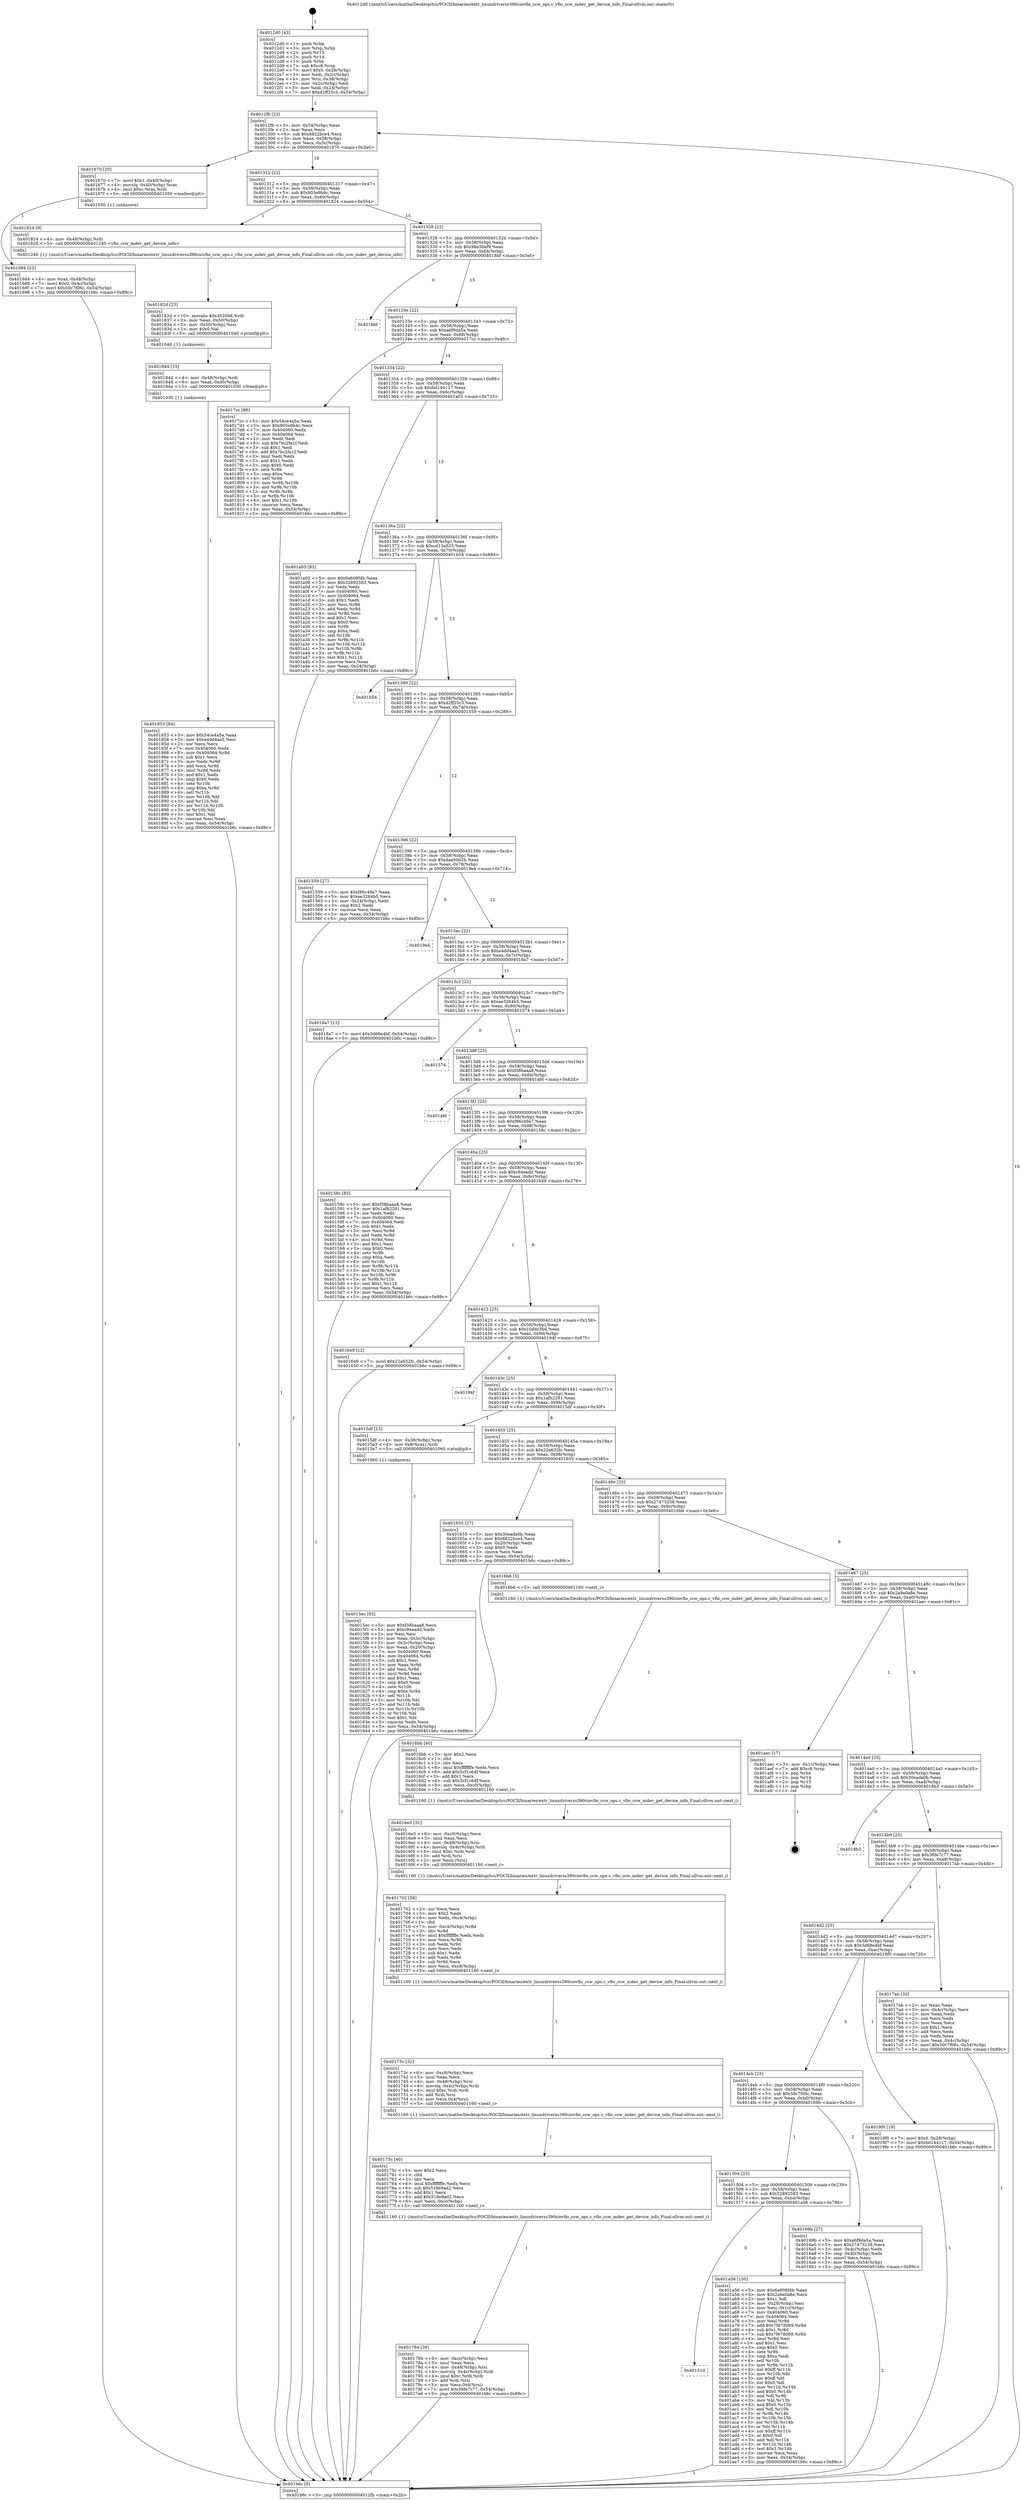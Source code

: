 digraph "0x4012d0" {
  label = "0x4012d0 (/mnt/c/Users/mathe/Desktop/tcc/POCII/binaries/extr_linuxdriverss390ciovfio_ccw_ops.c_vfio_ccw_mdev_get_device_info_Final-ollvm.out::main(0))"
  labelloc = "t"
  node[shape=record]

  Entry [label="",width=0.3,height=0.3,shape=circle,fillcolor=black,style=filled]
  "0x4012fb" [label="{
     0x4012fb [23]\l
     | [instrs]\l
     &nbsp;&nbsp;0x4012fb \<+3\>: mov -0x54(%rbp),%eax\l
     &nbsp;&nbsp;0x4012fe \<+2\>: mov %eax,%ecx\l
     &nbsp;&nbsp;0x401300 \<+6\>: sub $0x8822bce4,%ecx\l
     &nbsp;&nbsp;0x401306 \<+3\>: mov %eax,-0x58(%rbp)\l
     &nbsp;&nbsp;0x401309 \<+3\>: mov %ecx,-0x5c(%rbp)\l
     &nbsp;&nbsp;0x40130c \<+6\>: je 0000000000401670 \<main+0x3a0\>\l
  }"]
  "0x401670" [label="{
     0x401670 [20]\l
     | [instrs]\l
     &nbsp;&nbsp;0x401670 \<+7\>: movl $0x1,-0x40(%rbp)\l
     &nbsp;&nbsp;0x401677 \<+4\>: movslq -0x40(%rbp),%rax\l
     &nbsp;&nbsp;0x40167b \<+4\>: imul $0xc,%rax,%rdi\l
     &nbsp;&nbsp;0x40167f \<+5\>: call 0000000000401050 \<malloc@plt\>\l
     | [calls]\l
     &nbsp;&nbsp;0x401050 \{1\} (unknown)\l
  }"]
  "0x401312" [label="{
     0x401312 [22]\l
     | [instrs]\l
     &nbsp;&nbsp;0x401312 \<+5\>: jmp 0000000000401317 \<main+0x47\>\l
     &nbsp;&nbsp;0x401317 \<+3\>: mov -0x58(%rbp),%eax\l
     &nbsp;&nbsp;0x40131a \<+5\>: sub $0x905e9b4c,%eax\l
     &nbsp;&nbsp;0x40131f \<+3\>: mov %eax,-0x60(%rbp)\l
     &nbsp;&nbsp;0x401322 \<+6\>: je 0000000000401824 \<main+0x554\>\l
  }"]
  Exit [label="",width=0.3,height=0.3,shape=circle,fillcolor=black,style=filled,peripheries=2]
  "0x401824" [label="{
     0x401824 [9]\l
     | [instrs]\l
     &nbsp;&nbsp;0x401824 \<+4\>: mov -0x48(%rbp),%rdi\l
     &nbsp;&nbsp;0x401828 \<+5\>: call 0000000000401240 \<vfio_ccw_mdev_get_device_info\>\l
     | [calls]\l
     &nbsp;&nbsp;0x401240 \{1\} (/mnt/c/Users/mathe/Desktop/tcc/POCII/binaries/extr_linuxdriverss390ciovfio_ccw_ops.c_vfio_ccw_mdev_get_device_info_Final-ollvm.out::vfio_ccw_mdev_get_device_info)\l
  }"]
  "0x401328" [label="{
     0x401328 [22]\l
     | [instrs]\l
     &nbsp;&nbsp;0x401328 \<+5\>: jmp 000000000040132d \<main+0x5d\>\l
     &nbsp;&nbsp;0x40132d \<+3\>: mov -0x58(%rbp),%eax\l
     &nbsp;&nbsp;0x401330 \<+5\>: sub $0x98e30ef9,%eax\l
     &nbsp;&nbsp;0x401335 \<+3\>: mov %eax,-0x64(%rbp)\l
     &nbsp;&nbsp;0x401338 \<+6\>: je 00000000004018bf \<main+0x5ef\>\l
  }"]
  "0x40151d" [label="{
     0x40151d\l
  }", style=dashed]
  "0x4018bf" [label="{
     0x4018bf\l
  }", style=dashed]
  "0x40133e" [label="{
     0x40133e [22]\l
     | [instrs]\l
     &nbsp;&nbsp;0x40133e \<+5\>: jmp 0000000000401343 \<main+0x73\>\l
     &nbsp;&nbsp;0x401343 \<+3\>: mov -0x58(%rbp),%eax\l
     &nbsp;&nbsp;0x401346 \<+5\>: sub $0xa6f9da5a,%eax\l
     &nbsp;&nbsp;0x40134b \<+3\>: mov %eax,-0x68(%rbp)\l
     &nbsp;&nbsp;0x40134e \<+6\>: je 00000000004017cc \<main+0x4fc\>\l
  }"]
  "0x401a56" [label="{
     0x401a56 [150]\l
     | [instrs]\l
     &nbsp;&nbsp;0x401a56 \<+5\>: mov $0x6a608f4b,%eax\l
     &nbsp;&nbsp;0x401a5b \<+5\>: mov $0x2a9a0a8e,%ecx\l
     &nbsp;&nbsp;0x401a60 \<+2\>: mov $0x1,%dl\l
     &nbsp;&nbsp;0x401a62 \<+3\>: mov -0x28(%rbp),%esi\l
     &nbsp;&nbsp;0x401a65 \<+3\>: mov %esi,-0x1c(%rbp)\l
     &nbsp;&nbsp;0x401a68 \<+7\>: mov 0x404060,%esi\l
     &nbsp;&nbsp;0x401a6f \<+7\>: mov 0x404064,%edi\l
     &nbsp;&nbsp;0x401a76 \<+3\>: mov %esi,%r8d\l
     &nbsp;&nbsp;0x401a79 \<+7\>: add $0x7f678069,%r8d\l
     &nbsp;&nbsp;0x401a80 \<+4\>: sub $0x1,%r8d\l
     &nbsp;&nbsp;0x401a84 \<+7\>: sub $0x7f678069,%r8d\l
     &nbsp;&nbsp;0x401a8b \<+4\>: imul %r8d,%esi\l
     &nbsp;&nbsp;0x401a8f \<+3\>: and $0x1,%esi\l
     &nbsp;&nbsp;0x401a92 \<+3\>: cmp $0x0,%esi\l
     &nbsp;&nbsp;0x401a95 \<+4\>: sete %r9b\l
     &nbsp;&nbsp;0x401a99 \<+3\>: cmp $0xa,%edi\l
     &nbsp;&nbsp;0x401a9c \<+4\>: setl %r10b\l
     &nbsp;&nbsp;0x401aa0 \<+3\>: mov %r9b,%r11b\l
     &nbsp;&nbsp;0x401aa3 \<+4\>: xor $0xff,%r11b\l
     &nbsp;&nbsp;0x401aa7 \<+3\>: mov %r10b,%bl\l
     &nbsp;&nbsp;0x401aaa \<+3\>: xor $0xff,%bl\l
     &nbsp;&nbsp;0x401aad \<+3\>: xor $0x0,%dl\l
     &nbsp;&nbsp;0x401ab0 \<+3\>: mov %r11b,%r14b\l
     &nbsp;&nbsp;0x401ab3 \<+4\>: and $0x0,%r14b\l
     &nbsp;&nbsp;0x401ab7 \<+3\>: and %dl,%r9b\l
     &nbsp;&nbsp;0x401aba \<+3\>: mov %bl,%r15b\l
     &nbsp;&nbsp;0x401abd \<+4\>: and $0x0,%r15b\l
     &nbsp;&nbsp;0x401ac1 \<+3\>: and %dl,%r10b\l
     &nbsp;&nbsp;0x401ac4 \<+3\>: or %r9b,%r14b\l
     &nbsp;&nbsp;0x401ac7 \<+3\>: or %r10b,%r15b\l
     &nbsp;&nbsp;0x401aca \<+3\>: xor %r15b,%r14b\l
     &nbsp;&nbsp;0x401acd \<+3\>: or %bl,%r11b\l
     &nbsp;&nbsp;0x401ad0 \<+4\>: xor $0xff,%r11b\l
     &nbsp;&nbsp;0x401ad4 \<+3\>: or $0x0,%dl\l
     &nbsp;&nbsp;0x401ad7 \<+3\>: and %dl,%r11b\l
     &nbsp;&nbsp;0x401ada \<+3\>: or %r11b,%r14b\l
     &nbsp;&nbsp;0x401add \<+4\>: test $0x1,%r14b\l
     &nbsp;&nbsp;0x401ae1 \<+3\>: cmovne %ecx,%eax\l
     &nbsp;&nbsp;0x401ae4 \<+3\>: mov %eax,-0x54(%rbp)\l
     &nbsp;&nbsp;0x401ae7 \<+5\>: jmp 0000000000401b6c \<main+0x89c\>\l
  }"]
  "0x4017cc" [label="{
     0x4017cc [88]\l
     | [instrs]\l
     &nbsp;&nbsp;0x4017cc \<+5\>: mov $0x54ce4a5a,%eax\l
     &nbsp;&nbsp;0x4017d1 \<+5\>: mov $0x905e9b4c,%ecx\l
     &nbsp;&nbsp;0x4017d6 \<+7\>: mov 0x404060,%edx\l
     &nbsp;&nbsp;0x4017dd \<+7\>: mov 0x404064,%esi\l
     &nbsp;&nbsp;0x4017e4 \<+2\>: mov %edx,%edi\l
     &nbsp;&nbsp;0x4017e6 \<+6\>: sub $0x7bc2fa1f,%edi\l
     &nbsp;&nbsp;0x4017ec \<+3\>: sub $0x1,%edi\l
     &nbsp;&nbsp;0x4017ef \<+6\>: add $0x7bc2fa1f,%edi\l
     &nbsp;&nbsp;0x4017f5 \<+3\>: imul %edi,%edx\l
     &nbsp;&nbsp;0x4017f8 \<+3\>: and $0x1,%edx\l
     &nbsp;&nbsp;0x4017fb \<+3\>: cmp $0x0,%edx\l
     &nbsp;&nbsp;0x4017fe \<+4\>: sete %r8b\l
     &nbsp;&nbsp;0x401802 \<+3\>: cmp $0xa,%esi\l
     &nbsp;&nbsp;0x401805 \<+4\>: setl %r9b\l
     &nbsp;&nbsp;0x401809 \<+3\>: mov %r8b,%r10b\l
     &nbsp;&nbsp;0x40180c \<+3\>: and %r9b,%r10b\l
     &nbsp;&nbsp;0x40180f \<+3\>: xor %r9b,%r8b\l
     &nbsp;&nbsp;0x401812 \<+3\>: or %r8b,%r10b\l
     &nbsp;&nbsp;0x401815 \<+4\>: test $0x1,%r10b\l
     &nbsp;&nbsp;0x401819 \<+3\>: cmovne %ecx,%eax\l
     &nbsp;&nbsp;0x40181c \<+3\>: mov %eax,-0x54(%rbp)\l
     &nbsp;&nbsp;0x40181f \<+5\>: jmp 0000000000401b6c \<main+0x89c\>\l
  }"]
  "0x401354" [label="{
     0x401354 [22]\l
     | [instrs]\l
     &nbsp;&nbsp;0x401354 \<+5\>: jmp 0000000000401359 \<main+0x89\>\l
     &nbsp;&nbsp;0x401359 \<+3\>: mov -0x58(%rbp),%eax\l
     &nbsp;&nbsp;0x40135c \<+5\>: sub $0xbd144117,%eax\l
     &nbsp;&nbsp;0x401361 \<+3\>: mov %eax,-0x6c(%rbp)\l
     &nbsp;&nbsp;0x401364 \<+6\>: je 0000000000401a03 \<main+0x733\>\l
  }"]
  "0x401853" [label="{
     0x401853 [84]\l
     | [instrs]\l
     &nbsp;&nbsp;0x401853 \<+5\>: mov $0x54ce4a5a,%eax\l
     &nbsp;&nbsp;0x401858 \<+5\>: mov $0xe4dd4aa5,%esi\l
     &nbsp;&nbsp;0x40185d \<+2\>: xor %ecx,%ecx\l
     &nbsp;&nbsp;0x40185f \<+7\>: mov 0x404060,%edx\l
     &nbsp;&nbsp;0x401866 \<+8\>: mov 0x404064,%r8d\l
     &nbsp;&nbsp;0x40186e \<+3\>: sub $0x1,%ecx\l
     &nbsp;&nbsp;0x401871 \<+3\>: mov %edx,%r9d\l
     &nbsp;&nbsp;0x401874 \<+3\>: add %ecx,%r9d\l
     &nbsp;&nbsp;0x401877 \<+4\>: imul %r9d,%edx\l
     &nbsp;&nbsp;0x40187b \<+3\>: and $0x1,%edx\l
     &nbsp;&nbsp;0x40187e \<+3\>: cmp $0x0,%edx\l
     &nbsp;&nbsp;0x401881 \<+4\>: sete %r10b\l
     &nbsp;&nbsp;0x401885 \<+4\>: cmp $0xa,%r8d\l
     &nbsp;&nbsp;0x401889 \<+4\>: setl %r11b\l
     &nbsp;&nbsp;0x40188d \<+3\>: mov %r10b,%bl\l
     &nbsp;&nbsp;0x401890 \<+3\>: and %r11b,%bl\l
     &nbsp;&nbsp;0x401893 \<+3\>: xor %r11b,%r10b\l
     &nbsp;&nbsp;0x401896 \<+3\>: or %r10b,%bl\l
     &nbsp;&nbsp;0x401899 \<+3\>: test $0x1,%bl\l
     &nbsp;&nbsp;0x40189c \<+3\>: cmovne %esi,%eax\l
     &nbsp;&nbsp;0x40189f \<+3\>: mov %eax,-0x54(%rbp)\l
     &nbsp;&nbsp;0x4018a2 \<+5\>: jmp 0000000000401b6c \<main+0x89c\>\l
  }"]
  "0x401a03" [label="{
     0x401a03 [83]\l
     | [instrs]\l
     &nbsp;&nbsp;0x401a03 \<+5\>: mov $0x6a608f4b,%eax\l
     &nbsp;&nbsp;0x401a08 \<+5\>: mov $0x52892583,%ecx\l
     &nbsp;&nbsp;0x401a0d \<+2\>: xor %edx,%edx\l
     &nbsp;&nbsp;0x401a0f \<+7\>: mov 0x404060,%esi\l
     &nbsp;&nbsp;0x401a16 \<+7\>: mov 0x404064,%edi\l
     &nbsp;&nbsp;0x401a1d \<+3\>: sub $0x1,%edx\l
     &nbsp;&nbsp;0x401a20 \<+3\>: mov %esi,%r8d\l
     &nbsp;&nbsp;0x401a23 \<+3\>: add %edx,%r8d\l
     &nbsp;&nbsp;0x401a26 \<+4\>: imul %r8d,%esi\l
     &nbsp;&nbsp;0x401a2a \<+3\>: and $0x1,%esi\l
     &nbsp;&nbsp;0x401a2d \<+3\>: cmp $0x0,%esi\l
     &nbsp;&nbsp;0x401a30 \<+4\>: sete %r9b\l
     &nbsp;&nbsp;0x401a34 \<+3\>: cmp $0xa,%edi\l
     &nbsp;&nbsp;0x401a37 \<+4\>: setl %r10b\l
     &nbsp;&nbsp;0x401a3b \<+3\>: mov %r9b,%r11b\l
     &nbsp;&nbsp;0x401a3e \<+3\>: and %r10b,%r11b\l
     &nbsp;&nbsp;0x401a41 \<+3\>: xor %r10b,%r9b\l
     &nbsp;&nbsp;0x401a44 \<+3\>: or %r9b,%r11b\l
     &nbsp;&nbsp;0x401a47 \<+4\>: test $0x1,%r11b\l
     &nbsp;&nbsp;0x401a4b \<+3\>: cmovne %ecx,%eax\l
     &nbsp;&nbsp;0x401a4e \<+3\>: mov %eax,-0x54(%rbp)\l
     &nbsp;&nbsp;0x401a51 \<+5\>: jmp 0000000000401b6c \<main+0x89c\>\l
  }"]
  "0x40136a" [label="{
     0x40136a [22]\l
     | [instrs]\l
     &nbsp;&nbsp;0x40136a \<+5\>: jmp 000000000040136f \<main+0x9f\>\l
     &nbsp;&nbsp;0x40136f \<+3\>: mov -0x58(%rbp),%eax\l
     &nbsp;&nbsp;0x401372 \<+5\>: sub $0xcd13a523,%eax\l
     &nbsp;&nbsp;0x401377 \<+3\>: mov %eax,-0x70(%rbp)\l
     &nbsp;&nbsp;0x40137a \<+6\>: je 0000000000401b54 \<main+0x884\>\l
  }"]
  "0x401844" [label="{
     0x401844 [15]\l
     | [instrs]\l
     &nbsp;&nbsp;0x401844 \<+4\>: mov -0x48(%rbp),%rdi\l
     &nbsp;&nbsp;0x401848 \<+6\>: mov %eax,-0xd0(%rbp)\l
     &nbsp;&nbsp;0x40184e \<+5\>: call 0000000000401030 \<free@plt\>\l
     | [calls]\l
     &nbsp;&nbsp;0x401030 \{1\} (unknown)\l
  }"]
  "0x401b54" [label="{
     0x401b54\l
  }", style=dashed]
  "0x401380" [label="{
     0x401380 [22]\l
     | [instrs]\l
     &nbsp;&nbsp;0x401380 \<+5\>: jmp 0000000000401385 \<main+0xb5\>\l
     &nbsp;&nbsp;0x401385 \<+3\>: mov -0x58(%rbp),%eax\l
     &nbsp;&nbsp;0x401388 \<+5\>: sub $0xd2ff25c3,%eax\l
     &nbsp;&nbsp;0x40138d \<+3\>: mov %eax,-0x74(%rbp)\l
     &nbsp;&nbsp;0x401390 \<+6\>: je 0000000000401559 \<main+0x289\>\l
  }"]
  "0x40182d" [label="{
     0x40182d [23]\l
     | [instrs]\l
     &nbsp;&nbsp;0x40182d \<+10\>: movabs $0x4020b6,%rdi\l
     &nbsp;&nbsp;0x401837 \<+3\>: mov %eax,-0x50(%rbp)\l
     &nbsp;&nbsp;0x40183a \<+3\>: mov -0x50(%rbp),%esi\l
     &nbsp;&nbsp;0x40183d \<+2\>: mov $0x0,%al\l
     &nbsp;&nbsp;0x40183f \<+5\>: call 0000000000401040 \<printf@plt\>\l
     | [calls]\l
     &nbsp;&nbsp;0x401040 \{1\} (unknown)\l
  }"]
  "0x401559" [label="{
     0x401559 [27]\l
     | [instrs]\l
     &nbsp;&nbsp;0x401559 \<+5\>: mov $0xf86c49e7,%eax\l
     &nbsp;&nbsp;0x40155e \<+5\>: mov $0xee3264b5,%ecx\l
     &nbsp;&nbsp;0x401563 \<+3\>: mov -0x24(%rbp),%edx\l
     &nbsp;&nbsp;0x401566 \<+3\>: cmp $0x2,%edx\l
     &nbsp;&nbsp;0x401569 \<+3\>: cmovne %ecx,%eax\l
     &nbsp;&nbsp;0x40156c \<+3\>: mov %eax,-0x54(%rbp)\l
     &nbsp;&nbsp;0x40156f \<+5\>: jmp 0000000000401b6c \<main+0x89c\>\l
  }"]
  "0x401396" [label="{
     0x401396 [22]\l
     | [instrs]\l
     &nbsp;&nbsp;0x401396 \<+5\>: jmp 000000000040139b \<main+0xcb\>\l
     &nbsp;&nbsp;0x40139b \<+3\>: mov -0x58(%rbp),%eax\l
     &nbsp;&nbsp;0x40139e \<+5\>: sub $0xdaa50d2b,%eax\l
     &nbsp;&nbsp;0x4013a3 \<+3\>: mov %eax,-0x78(%rbp)\l
     &nbsp;&nbsp;0x4013a6 \<+6\>: je 00000000004019e4 \<main+0x714\>\l
  }"]
  "0x401b6c" [label="{
     0x401b6c [5]\l
     | [instrs]\l
     &nbsp;&nbsp;0x401b6c \<+5\>: jmp 00000000004012fb \<main+0x2b\>\l
  }"]
  "0x4012d0" [label="{
     0x4012d0 [43]\l
     | [instrs]\l
     &nbsp;&nbsp;0x4012d0 \<+1\>: push %rbp\l
     &nbsp;&nbsp;0x4012d1 \<+3\>: mov %rsp,%rbp\l
     &nbsp;&nbsp;0x4012d4 \<+2\>: push %r15\l
     &nbsp;&nbsp;0x4012d6 \<+2\>: push %r14\l
     &nbsp;&nbsp;0x4012d8 \<+1\>: push %rbx\l
     &nbsp;&nbsp;0x4012d9 \<+7\>: sub $0xc8,%rsp\l
     &nbsp;&nbsp;0x4012e0 \<+7\>: movl $0x0,-0x28(%rbp)\l
     &nbsp;&nbsp;0x4012e7 \<+3\>: mov %edi,-0x2c(%rbp)\l
     &nbsp;&nbsp;0x4012ea \<+4\>: mov %rsi,-0x38(%rbp)\l
     &nbsp;&nbsp;0x4012ee \<+3\>: mov -0x2c(%rbp),%edi\l
     &nbsp;&nbsp;0x4012f1 \<+3\>: mov %edi,-0x24(%rbp)\l
     &nbsp;&nbsp;0x4012f4 \<+7\>: movl $0xd2ff25c3,-0x54(%rbp)\l
  }"]
  "0x401784" [label="{
     0x401784 [39]\l
     | [instrs]\l
     &nbsp;&nbsp;0x401784 \<+6\>: mov -0xcc(%rbp),%ecx\l
     &nbsp;&nbsp;0x40178a \<+3\>: imul %eax,%ecx\l
     &nbsp;&nbsp;0x40178d \<+4\>: mov -0x48(%rbp),%rsi\l
     &nbsp;&nbsp;0x401791 \<+4\>: movslq -0x4c(%rbp),%rdi\l
     &nbsp;&nbsp;0x401795 \<+4\>: imul $0xc,%rdi,%rdi\l
     &nbsp;&nbsp;0x401799 \<+3\>: add %rdi,%rsi\l
     &nbsp;&nbsp;0x40179c \<+3\>: mov %ecx,0x8(%rsi)\l
     &nbsp;&nbsp;0x40179f \<+7\>: movl $0x36fe7c77,-0x54(%rbp)\l
     &nbsp;&nbsp;0x4017a6 \<+5\>: jmp 0000000000401b6c \<main+0x89c\>\l
  }"]
  "0x4019e4" [label="{
     0x4019e4\l
  }", style=dashed]
  "0x4013ac" [label="{
     0x4013ac [22]\l
     | [instrs]\l
     &nbsp;&nbsp;0x4013ac \<+5\>: jmp 00000000004013b1 \<main+0xe1\>\l
     &nbsp;&nbsp;0x4013b1 \<+3\>: mov -0x58(%rbp),%eax\l
     &nbsp;&nbsp;0x4013b4 \<+5\>: sub $0xe4dd4aa5,%eax\l
     &nbsp;&nbsp;0x4013b9 \<+3\>: mov %eax,-0x7c(%rbp)\l
     &nbsp;&nbsp;0x4013bc \<+6\>: je 00000000004018a7 \<main+0x5d7\>\l
  }"]
  "0x40175c" [label="{
     0x40175c [40]\l
     | [instrs]\l
     &nbsp;&nbsp;0x40175c \<+5\>: mov $0x2,%ecx\l
     &nbsp;&nbsp;0x401761 \<+1\>: cltd\l
     &nbsp;&nbsp;0x401762 \<+2\>: idiv %ecx\l
     &nbsp;&nbsp;0x401764 \<+6\>: imul $0xfffffffe,%edx,%ecx\l
     &nbsp;&nbsp;0x40176a \<+6\>: sub $0x519e9ad2,%ecx\l
     &nbsp;&nbsp;0x401770 \<+3\>: add $0x1,%ecx\l
     &nbsp;&nbsp;0x401773 \<+6\>: add $0x519e9ad2,%ecx\l
     &nbsp;&nbsp;0x401779 \<+6\>: mov %ecx,-0xcc(%rbp)\l
     &nbsp;&nbsp;0x40177f \<+5\>: call 0000000000401160 \<next_i\>\l
     | [calls]\l
     &nbsp;&nbsp;0x401160 \{1\} (/mnt/c/Users/mathe/Desktop/tcc/POCII/binaries/extr_linuxdriverss390ciovfio_ccw_ops.c_vfio_ccw_mdev_get_device_info_Final-ollvm.out::next_i)\l
  }"]
  "0x4018a7" [label="{
     0x4018a7 [12]\l
     | [instrs]\l
     &nbsp;&nbsp;0x4018a7 \<+7\>: movl $0x3d68e4bf,-0x54(%rbp)\l
     &nbsp;&nbsp;0x4018ae \<+5\>: jmp 0000000000401b6c \<main+0x89c\>\l
  }"]
  "0x4013c2" [label="{
     0x4013c2 [22]\l
     | [instrs]\l
     &nbsp;&nbsp;0x4013c2 \<+5\>: jmp 00000000004013c7 \<main+0xf7\>\l
     &nbsp;&nbsp;0x4013c7 \<+3\>: mov -0x58(%rbp),%eax\l
     &nbsp;&nbsp;0x4013ca \<+5\>: sub $0xee3264b5,%eax\l
     &nbsp;&nbsp;0x4013cf \<+3\>: mov %eax,-0x80(%rbp)\l
     &nbsp;&nbsp;0x4013d2 \<+6\>: je 0000000000401574 \<main+0x2a4\>\l
  }"]
  "0x40173c" [label="{
     0x40173c [32]\l
     | [instrs]\l
     &nbsp;&nbsp;0x40173c \<+6\>: mov -0xc8(%rbp),%ecx\l
     &nbsp;&nbsp;0x401742 \<+3\>: imul %eax,%ecx\l
     &nbsp;&nbsp;0x401745 \<+4\>: mov -0x48(%rbp),%rsi\l
     &nbsp;&nbsp;0x401749 \<+4\>: movslq -0x4c(%rbp),%rdi\l
     &nbsp;&nbsp;0x40174d \<+4\>: imul $0xc,%rdi,%rdi\l
     &nbsp;&nbsp;0x401751 \<+3\>: add %rdi,%rsi\l
     &nbsp;&nbsp;0x401754 \<+3\>: mov %ecx,0x4(%rsi)\l
     &nbsp;&nbsp;0x401757 \<+5\>: call 0000000000401160 \<next_i\>\l
     | [calls]\l
     &nbsp;&nbsp;0x401160 \{1\} (/mnt/c/Users/mathe/Desktop/tcc/POCII/binaries/extr_linuxdriverss390ciovfio_ccw_ops.c_vfio_ccw_mdev_get_device_info_Final-ollvm.out::next_i)\l
  }"]
  "0x401574" [label="{
     0x401574\l
  }", style=dashed]
  "0x4013d8" [label="{
     0x4013d8 [25]\l
     | [instrs]\l
     &nbsp;&nbsp;0x4013d8 \<+5\>: jmp 00000000004013dd \<main+0x10d\>\l
     &nbsp;&nbsp;0x4013dd \<+3\>: mov -0x58(%rbp),%eax\l
     &nbsp;&nbsp;0x4013e0 \<+5\>: sub $0xf38baaa8,%eax\l
     &nbsp;&nbsp;0x4013e5 \<+6\>: mov %eax,-0x84(%rbp)\l
     &nbsp;&nbsp;0x4013eb \<+6\>: je 0000000000401afd \<main+0x82d\>\l
  }"]
  "0x401702" [label="{
     0x401702 [58]\l
     | [instrs]\l
     &nbsp;&nbsp;0x401702 \<+2\>: xor %ecx,%ecx\l
     &nbsp;&nbsp;0x401704 \<+5\>: mov $0x2,%edx\l
     &nbsp;&nbsp;0x401709 \<+6\>: mov %edx,-0xc4(%rbp)\l
     &nbsp;&nbsp;0x40170f \<+1\>: cltd\l
     &nbsp;&nbsp;0x401710 \<+7\>: mov -0xc4(%rbp),%r8d\l
     &nbsp;&nbsp;0x401717 \<+3\>: idiv %r8d\l
     &nbsp;&nbsp;0x40171a \<+6\>: imul $0xfffffffe,%edx,%edx\l
     &nbsp;&nbsp;0x401720 \<+3\>: mov %ecx,%r9d\l
     &nbsp;&nbsp;0x401723 \<+3\>: sub %edx,%r9d\l
     &nbsp;&nbsp;0x401726 \<+2\>: mov %ecx,%edx\l
     &nbsp;&nbsp;0x401728 \<+3\>: sub $0x1,%edx\l
     &nbsp;&nbsp;0x40172b \<+3\>: add %edx,%r9d\l
     &nbsp;&nbsp;0x40172e \<+3\>: sub %r9d,%ecx\l
     &nbsp;&nbsp;0x401731 \<+6\>: mov %ecx,-0xc8(%rbp)\l
     &nbsp;&nbsp;0x401737 \<+5\>: call 0000000000401160 \<next_i\>\l
     | [calls]\l
     &nbsp;&nbsp;0x401160 \{1\} (/mnt/c/Users/mathe/Desktop/tcc/POCII/binaries/extr_linuxdriverss390ciovfio_ccw_ops.c_vfio_ccw_mdev_get_device_info_Final-ollvm.out::next_i)\l
  }"]
  "0x401afd" [label="{
     0x401afd\l
  }", style=dashed]
  "0x4013f1" [label="{
     0x4013f1 [25]\l
     | [instrs]\l
     &nbsp;&nbsp;0x4013f1 \<+5\>: jmp 00000000004013f6 \<main+0x126\>\l
     &nbsp;&nbsp;0x4013f6 \<+3\>: mov -0x58(%rbp),%eax\l
     &nbsp;&nbsp;0x4013f9 \<+5\>: sub $0xf86c49e7,%eax\l
     &nbsp;&nbsp;0x4013fe \<+6\>: mov %eax,-0x88(%rbp)\l
     &nbsp;&nbsp;0x401404 \<+6\>: je 000000000040158c \<main+0x2bc\>\l
  }"]
  "0x4016e3" [label="{
     0x4016e3 [31]\l
     | [instrs]\l
     &nbsp;&nbsp;0x4016e3 \<+6\>: mov -0xc0(%rbp),%ecx\l
     &nbsp;&nbsp;0x4016e9 \<+3\>: imul %eax,%ecx\l
     &nbsp;&nbsp;0x4016ec \<+4\>: mov -0x48(%rbp),%rsi\l
     &nbsp;&nbsp;0x4016f0 \<+4\>: movslq -0x4c(%rbp),%rdi\l
     &nbsp;&nbsp;0x4016f4 \<+4\>: imul $0xc,%rdi,%rdi\l
     &nbsp;&nbsp;0x4016f8 \<+3\>: add %rdi,%rsi\l
     &nbsp;&nbsp;0x4016fb \<+2\>: mov %ecx,(%rsi)\l
     &nbsp;&nbsp;0x4016fd \<+5\>: call 0000000000401160 \<next_i\>\l
     | [calls]\l
     &nbsp;&nbsp;0x401160 \{1\} (/mnt/c/Users/mathe/Desktop/tcc/POCII/binaries/extr_linuxdriverss390ciovfio_ccw_ops.c_vfio_ccw_mdev_get_device_info_Final-ollvm.out::next_i)\l
  }"]
  "0x40158c" [label="{
     0x40158c [83]\l
     | [instrs]\l
     &nbsp;&nbsp;0x40158c \<+5\>: mov $0xf38baaa8,%eax\l
     &nbsp;&nbsp;0x401591 \<+5\>: mov $0x1afb2291,%ecx\l
     &nbsp;&nbsp;0x401596 \<+2\>: xor %edx,%edx\l
     &nbsp;&nbsp;0x401598 \<+7\>: mov 0x404060,%esi\l
     &nbsp;&nbsp;0x40159f \<+7\>: mov 0x404064,%edi\l
     &nbsp;&nbsp;0x4015a6 \<+3\>: sub $0x1,%edx\l
     &nbsp;&nbsp;0x4015a9 \<+3\>: mov %esi,%r8d\l
     &nbsp;&nbsp;0x4015ac \<+3\>: add %edx,%r8d\l
     &nbsp;&nbsp;0x4015af \<+4\>: imul %r8d,%esi\l
     &nbsp;&nbsp;0x4015b3 \<+3\>: and $0x1,%esi\l
     &nbsp;&nbsp;0x4015b6 \<+3\>: cmp $0x0,%esi\l
     &nbsp;&nbsp;0x4015b9 \<+4\>: sete %r9b\l
     &nbsp;&nbsp;0x4015bd \<+3\>: cmp $0xa,%edi\l
     &nbsp;&nbsp;0x4015c0 \<+4\>: setl %r10b\l
     &nbsp;&nbsp;0x4015c4 \<+3\>: mov %r9b,%r11b\l
     &nbsp;&nbsp;0x4015c7 \<+3\>: and %r10b,%r11b\l
     &nbsp;&nbsp;0x4015ca \<+3\>: xor %r10b,%r9b\l
     &nbsp;&nbsp;0x4015cd \<+3\>: or %r9b,%r11b\l
     &nbsp;&nbsp;0x4015d0 \<+4\>: test $0x1,%r11b\l
     &nbsp;&nbsp;0x4015d4 \<+3\>: cmovne %ecx,%eax\l
     &nbsp;&nbsp;0x4015d7 \<+3\>: mov %eax,-0x54(%rbp)\l
     &nbsp;&nbsp;0x4015da \<+5\>: jmp 0000000000401b6c \<main+0x89c\>\l
  }"]
  "0x40140a" [label="{
     0x40140a [25]\l
     | [instrs]\l
     &nbsp;&nbsp;0x40140a \<+5\>: jmp 000000000040140f \<main+0x13f\>\l
     &nbsp;&nbsp;0x40140f \<+3\>: mov -0x58(%rbp),%eax\l
     &nbsp;&nbsp;0x401412 \<+5\>: sub $0xc94eadd,%eax\l
     &nbsp;&nbsp;0x401417 \<+6\>: mov %eax,-0x8c(%rbp)\l
     &nbsp;&nbsp;0x40141d \<+6\>: je 0000000000401649 \<main+0x379\>\l
  }"]
  "0x4016bb" [label="{
     0x4016bb [40]\l
     | [instrs]\l
     &nbsp;&nbsp;0x4016bb \<+5\>: mov $0x2,%ecx\l
     &nbsp;&nbsp;0x4016c0 \<+1\>: cltd\l
     &nbsp;&nbsp;0x4016c1 \<+2\>: idiv %ecx\l
     &nbsp;&nbsp;0x4016c3 \<+6\>: imul $0xfffffffe,%edx,%ecx\l
     &nbsp;&nbsp;0x4016c9 \<+6\>: add $0x5cf1c64f,%ecx\l
     &nbsp;&nbsp;0x4016cf \<+3\>: add $0x1,%ecx\l
     &nbsp;&nbsp;0x4016d2 \<+6\>: sub $0x5cf1c64f,%ecx\l
     &nbsp;&nbsp;0x4016d8 \<+6\>: mov %ecx,-0xc0(%rbp)\l
     &nbsp;&nbsp;0x4016de \<+5\>: call 0000000000401160 \<next_i\>\l
     | [calls]\l
     &nbsp;&nbsp;0x401160 \{1\} (/mnt/c/Users/mathe/Desktop/tcc/POCII/binaries/extr_linuxdriverss390ciovfio_ccw_ops.c_vfio_ccw_mdev_get_device_info_Final-ollvm.out::next_i)\l
  }"]
  "0x401649" [label="{
     0x401649 [12]\l
     | [instrs]\l
     &nbsp;&nbsp;0x401649 \<+7\>: movl $0x22a632fc,-0x54(%rbp)\l
     &nbsp;&nbsp;0x401650 \<+5\>: jmp 0000000000401b6c \<main+0x89c\>\l
  }"]
  "0x401423" [label="{
     0x401423 [25]\l
     | [instrs]\l
     &nbsp;&nbsp;0x401423 \<+5\>: jmp 0000000000401428 \<main+0x158\>\l
     &nbsp;&nbsp;0x401428 \<+3\>: mov -0x58(%rbp),%eax\l
     &nbsp;&nbsp;0x40142b \<+5\>: sub $0x10ddc3bd,%eax\l
     &nbsp;&nbsp;0x401430 \<+6\>: mov %eax,-0x90(%rbp)\l
     &nbsp;&nbsp;0x401436 \<+6\>: je 000000000040194f \<main+0x67f\>\l
  }"]
  "0x401504" [label="{
     0x401504 [25]\l
     | [instrs]\l
     &nbsp;&nbsp;0x401504 \<+5\>: jmp 0000000000401509 \<main+0x239\>\l
     &nbsp;&nbsp;0x401509 \<+3\>: mov -0x58(%rbp),%eax\l
     &nbsp;&nbsp;0x40150c \<+5\>: sub $0x52892583,%eax\l
     &nbsp;&nbsp;0x401511 \<+6\>: mov %eax,-0xb4(%rbp)\l
     &nbsp;&nbsp;0x401517 \<+6\>: je 0000000000401a56 \<main+0x786\>\l
  }"]
  "0x40194f" [label="{
     0x40194f\l
  }", style=dashed]
  "0x40143c" [label="{
     0x40143c [25]\l
     | [instrs]\l
     &nbsp;&nbsp;0x40143c \<+5\>: jmp 0000000000401441 \<main+0x171\>\l
     &nbsp;&nbsp;0x401441 \<+3\>: mov -0x58(%rbp),%eax\l
     &nbsp;&nbsp;0x401444 \<+5\>: sub $0x1afb2291,%eax\l
     &nbsp;&nbsp;0x401449 \<+6\>: mov %eax,-0x94(%rbp)\l
     &nbsp;&nbsp;0x40144f \<+6\>: je 00000000004015df \<main+0x30f\>\l
  }"]
  "0x40169b" [label="{
     0x40169b [27]\l
     | [instrs]\l
     &nbsp;&nbsp;0x40169b \<+5\>: mov $0xa6f9da5a,%eax\l
     &nbsp;&nbsp;0x4016a0 \<+5\>: mov $0x27473238,%ecx\l
     &nbsp;&nbsp;0x4016a5 \<+3\>: mov -0x4c(%rbp),%edx\l
     &nbsp;&nbsp;0x4016a8 \<+3\>: cmp -0x40(%rbp),%edx\l
     &nbsp;&nbsp;0x4016ab \<+3\>: cmovl %ecx,%eax\l
     &nbsp;&nbsp;0x4016ae \<+3\>: mov %eax,-0x54(%rbp)\l
     &nbsp;&nbsp;0x4016b1 \<+5\>: jmp 0000000000401b6c \<main+0x89c\>\l
  }"]
  "0x4015df" [label="{
     0x4015df [13]\l
     | [instrs]\l
     &nbsp;&nbsp;0x4015df \<+4\>: mov -0x38(%rbp),%rax\l
     &nbsp;&nbsp;0x4015e3 \<+4\>: mov 0x8(%rax),%rdi\l
     &nbsp;&nbsp;0x4015e7 \<+5\>: call 0000000000401060 \<atoi@plt\>\l
     | [calls]\l
     &nbsp;&nbsp;0x401060 \{1\} (unknown)\l
  }"]
  "0x401455" [label="{
     0x401455 [25]\l
     | [instrs]\l
     &nbsp;&nbsp;0x401455 \<+5\>: jmp 000000000040145a \<main+0x18a\>\l
     &nbsp;&nbsp;0x40145a \<+3\>: mov -0x58(%rbp),%eax\l
     &nbsp;&nbsp;0x40145d \<+5\>: sub $0x22a632fc,%eax\l
     &nbsp;&nbsp;0x401462 \<+6\>: mov %eax,-0x98(%rbp)\l
     &nbsp;&nbsp;0x401468 \<+6\>: je 0000000000401655 \<main+0x385\>\l
  }"]
  "0x4015ec" [label="{
     0x4015ec [93]\l
     | [instrs]\l
     &nbsp;&nbsp;0x4015ec \<+5\>: mov $0xf38baaa8,%ecx\l
     &nbsp;&nbsp;0x4015f1 \<+5\>: mov $0xc94eadd,%edx\l
     &nbsp;&nbsp;0x4015f6 \<+2\>: xor %esi,%esi\l
     &nbsp;&nbsp;0x4015f8 \<+3\>: mov %eax,-0x3c(%rbp)\l
     &nbsp;&nbsp;0x4015fb \<+3\>: mov -0x3c(%rbp),%eax\l
     &nbsp;&nbsp;0x4015fe \<+3\>: mov %eax,-0x20(%rbp)\l
     &nbsp;&nbsp;0x401601 \<+7\>: mov 0x404060,%eax\l
     &nbsp;&nbsp;0x401608 \<+8\>: mov 0x404064,%r8d\l
     &nbsp;&nbsp;0x401610 \<+3\>: sub $0x1,%esi\l
     &nbsp;&nbsp;0x401613 \<+3\>: mov %eax,%r9d\l
     &nbsp;&nbsp;0x401616 \<+3\>: add %esi,%r9d\l
     &nbsp;&nbsp;0x401619 \<+4\>: imul %r9d,%eax\l
     &nbsp;&nbsp;0x40161d \<+3\>: and $0x1,%eax\l
     &nbsp;&nbsp;0x401620 \<+3\>: cmp $0x0,%eax\l
     &nbsp;&nbsp;0x401623 \<+4\>: sete %r10b\l
     &nbsp;&nbsp;0x401627 \<+4\>: cmp $0xa,%r8d\l
     &nbsp;&nbsp;0x40162b \<+4\>: setl %r11b\l
     &nbsp;&nbsp;0x40162f \<+3\>: mov %r10b,%bl\l
     &nbsp;&nbsp;0x401632 \<+3\>: and %r11b,%bl\l
     &nbsp;&nbsp;0x401635 \<+3\>: xor %r11b,%r10b\l
     &nbsp;&nbsp;0x401638 \<+3\>: or %r10b,%bl\l
     &nbsp;&nbsp;0x40163b \<+3\>: test $0x1,%bl\l
     &nbsp;&nbsp;0x40163e \<+3\>: cmovne %edx,%ecx\l
     &nbsp;&nbsp;0x401641 \<+3\>: mov %ecx,-0x54(%rbp)\l
     &nbsp;&nbsp;0x401644 \<+5\>: jmp 0000000000401b6c \<main+0x89c\>\l
  }"]
  "0x4014eb" [label="{
     0x4014eb [25]\l
     | [instrs]\l
     &nbsp;&nbsp;0x4014eb \<+5\>: jmp 00000000004014f0 \<main+0x220\>\l
     &nbsp;&nbsp;0x4014f0 \<+3\>: mov -0x58(%rbp),%eax\l
     &nbsp;&nbsp;0x4014f3 \<+5\>: sub $0x50c7f06c,%eax\l
     &nbsp;&nbsp;0x4014f8 \<+6\>: mov %eax,-0xb0(%rbp)\l
     &nbsp;&nbsp;0x4014fe \<+6\>: je 000000000040169b \<main+0x3cb\>\l
  }"]
  "0x401655" [label="{
     0x401655 [27]\l
     | [instrs]\l
     &nbsp;&nbsp;0x401655 \<+5\>: mov $0x30eade0b,%eax\l
     &nbsp;&nbsp;0x40165a \<+5\>: mov $0x8822bce4,%ecx\l
     &nbsp;&nbsp;0x40165f \<+3\>: mov -0x20(%rbp),%edx\l
     &nbsp;&nbsp;0x401662 \<+3\>: cmp $0x0,%edx\l
     &nbsp;&nbsp;0x401665 \<+3\>: cmove %ecx,%eax\l
     &nbsp;&nbsp;0x401668 \<+3\>: mov %eax,-0x54(%rbp)\l
     &nbsp;&nbsp;0x40166b \<+5\>: jmp 0000000000401b6c \<main+0x89c\>\l
  }"]
  "0x40146e" [label="{
     0x40146e [25]\l
     | [instrs]\l
     &nbsp;&nbsp;0x40146e \<+5\>: jmp 0000000000401473 \<main+0x1a3\>\l
     &nbsp;&nbsp;0x401473 \<+3\>: mov -0x58(%rbp),%eax\l
     &nbsp;&nbsp;0x401476 \<+5\>: sub $0x27473238,%eax\l
     &nbsp;&nbsp;0x40147b \<+6\>: mov %eax,-0x9c(%rbp)\l
     &nbsp;&nbsp;0x401481 \<+6\>: je 00000000004016b6 \<main+0x3e6\>\l
  }"]
  "0x401684" [label="{
     0x401684 [23]\l
     | [instrs]\l
     &nbsp;&nbsp;0x401684 \<+4\>: mov %rax,-0x48(%rbp)\l
     &nbsp;&nbsp;0x401688 \<+7\>: movl $0x0,-0x4c(%rbp)\l
     &nbsp;&nbsp;0x40168f \<+7\>: movl $0x50c7f06c,-0x54(%rbp)\l
     &nbsp;&nbsp;0x401696 \<+5\>: jmp 0000000000401b6c \<main+0x89c\>\l
  }"]
  "0x4019f0" [label="{
     0x4019f0 [19]\l
     | [instrs]\l
     &nbsp;&nbsp;0x4019f0 \<+7\>: movl $0x0,-0x28(%rbp)\l
     &nbsp;&nbsp;0x4019f7 \<+7\>: movl $0xbd144117,-0x54(%rbp)\l
     &nbsp;&nbsp;0x4019fe \<+5\>: jmp 0000000000401b6c \<main+0x89c\>\l
  }"]
  "0x4016b6" [label="{
     0x4016b6 [5]\l
     | [instrs]\l
     &nbsp;&nbsp;0x4016b6 \<+5\>: call 0000000000401160 \<next_i\>\l
     | [calls]\l
     &nbsp;&nbsp;0x401160 \{1\} (/mnt/c/Users/mathe/Desktop/tcc/POCII/binaries/extr_linuxdriverss390ciovfio_ccw_ops.c_vfio_ccw_mdev_get_device_info_Final-ollvm.out::next_i)\l
  }"]
  "0x401487" [label="{
     0x401487 [25]\l
     | [instrs]\l
     &nbsp;&nbsp;0x401487 \<+5\>: jmp 000000000040148c \<main+0x1bc\>\l
     &nbsp;&nbsp;0x40148c \<+3\>: mov -0x58(%rbp),%eax\l
     &nbsp;&nbsp;0x40148f \<+5\>: sub $0x2a9a0a8e,%eax\l
     &nbsp;&nbsp;0x401494 \<+6\>: mov %eax,-0xa0(%rbp)\l
     &nbsp;&nbsp;0x40149a \<+6\>: je 0000000000401aec \<main+0x81c\>\l
  }"]
  "0x4014d2" [label="{
     0x4014d2 [25]\l
     | [instrs]\l
     &nbsp;&nbsp;0x4014d2 \<+5\>: jmp 00000000004014d7 \<main+0x207\>\l
     &nbsp;&nbsp;0x4014d7 \<+3\>: mov -0x58(%rbp),%eax\l
     &nbsp;&nbsp;0x4014da \<+5\>: sub $0x3d68e4bf,%eax\l
     &nbsp;&nbsp;0x4014df \<+6\>: mov %eax,-0xac(%rbp)\l
     &nbsp;&nbsp;0x4014e5 \<+6\>: je 00000000004019f0 \<main+0x720\>\l
  }"]
  "0x401aec" [label="{
     0x401aec [17]\l
     | [instrs]\l
     &nbsp;&nbsp;0x401aec \<+3\>: mov -0x1c(%rbp),%eax\l
     &nbsp;&nbsp;0x401aef \<+7\>: add $0xc8,%rsp\l
     &nbsp;&nbsp;0x401af6 \<+1\>: pop %rbx\l
     &nbsp;&nbsp;0x401af7 \<+2\>: pop %r14\l
     &nbsp;&nbsp;0x401af9 \<+2\>: pop %r15\l
     &nbsp;&nbsp;0x401afb \<+1\>: pop %rbp\l
     &nbsp;&nbsp;0x401afc \<+1\>: ret\l
  }"]
  "0x4014a0" [label="{
     0x4014a0 [25]\l
     | [instrs]\l
     &nbsp;&nbsp;0x4014a0 \<+5\>: jmp 00000000004014a5 \<main+0x1d5\>\l
     &nbsp;&nbsp;0x4014a5 \<+3\>: mov -0x58(%rbp),%eax\l
     &nbsp;&nbsp;0x4014a8 \<+5\>: sub $0x30eade0b,%eax\l
     &nbsp;&nbsp;0x4014ad \<+6\>: mov %eax,-0xa4(%rbp)\l
     &nbsp;&nbsp;0x4014b3 \<+6\>: je 00000000004018b3 \<main+0x5e3\>\l
  }"]
  "0x4017ab" [label="{
     0x4017ab [33]\l
     | [instrs]\l
     &nbsp;&nbsp;0x4017ab \<+2\>: xor %eax,%eax\l
     &nbsp;&nbsp;0x4017ad \<+3\>: mov -0x4c(%rbp),%ecx\l
     &nbsp;&nbsp;0x4017b0 \<+2\>: mov %eax,%edx\l
     &nbsp;&nbsp;0x4017b2 \<+2\>: sub %ecx,%edx\l
     &nbsp;&nbsp;0x4017b4 \<+2\>: mov %eax,%ecx\l
     &nbsp;&nbsp;0x4017b6 \<+3\>: sub $0x1,%ecx\l
     &nbsp;&nbsp;0x4017b9 \<+2\>: add %ecx,%edx\l
     &nbsp;&nbsp;0x4017bb \<+2\>: sub %edx,%eax\l
     &nbsp;&nbsp;0x4017bd \<+3\>: mov %eax,-0x4c(%rbp)\l
     &nbsp;&nbsp;0x4017c0 \<+7\>: movl $0x50c7f06c,-0x54(%rbp)\l
     &nbsp;&nbsp;0x4017c7 \<+5\>: jmp 0000000000401b6c \<main+0x89c\>\l
  }"]
  "0x4018b3" [label="{
     0x4018b3\l
  }", style=dashed]
  "0x4014b9" [label="{
     0x4014b9 [25]\l
     | [instrs]\l
     &nbsp;&nbsp;0x4014b9 \<+5\>: jmp 00000000004014be \<main+0x1ee\>\l
     &nbsp;&nbsp;0x4014be \<+3\>: mov -0x58(%rbp),%eax\l
     &nbsp;&nbsp;0x4014c1 \<+5\>: sub $0x36fe7c77,%eax\l
     &nbsp;&nbsp;0x4014c6 \<+6\>: mov %eax,-0xa8(%rbp)\l
     &nbsp;&nbsp;0x4014cc \<+6\>: je 00000000004017ab \<main+0x4db\>\l
  }"]
  Entry -> "0x4012d0" [label=" 1"]
  "0x4012fb" -> "0x401670" [label=" 1"]
  "0x4012fb" -> "0x401312" [label=" 16"]
  "0x401aec" -> Exit [label=" 1"]
  "0x401312" -> "0x401824" [label=" 1"]
  "0x401312" -> "0x401328" [label=" 15"]
  "0x401a56" -> "0x401b6c" [label=" 1"]
  "0x401328" -> "0x4018bf" [label=" 0"]
  "0x401328" -> "0x40133e" [label=" 15"]
  "0x401504" -> "0x40151d" [label=" 0"]
  "0x40133e" -> "0x4017cc" [label=" 1"]
  "0x40133e" -> "0x401354" [label=" 14"]
  "0x401504" -> "0x401a56" [label=" 1"]
  "0x401354" -> "0x401a03" [label=" 1"]
  "0x401354" -> "0x40136a" [label=" 13"]
  "0x401a03" -> "0x401b6c" [label=" 1"]
  "0x40136a" -> "0x401b54" [label=" 0"]
  "0x40136a" -> "0x401380" [label=" 13"]
  "0x4019f0" -> "0x401b6c" [label=" 1"]
  "0x401380" -> "0x401559" [label=" 1"]
  "0x401380" -> "0x401396" [label=" 12"]
  "0x401559" -> "0x401b6c" [label=" 1"]
  "0x4012d0" -> "0x4012fb" [label=" 1"]
  "0x401b6c" -> "0x4012fb" [label=" 16"]
  "0x4018a7" -> "0x401b6c" [label=" 1"]
  "0x401396" -> "0x4019e4" [label=" 0"]
  "0x401396" -> "0x4013ac" [label=" 12"]
  "0x401853" -> "0x401b6c" [label=" 1"]
  "0x4013ac" -> "0x4018a7" [label=" 1"]
  "0x4013ac" -> "0x4013c2" [label=" 11"]
  "0x401844" -> "0x401853" [label=" 1"]
  "0x4013c2" -> "0x401574" [label=" 0"]
  "0x4013c2" -> "0x4013d8" [label=" 11"]
  "0x40182d" -> "0x401844" [label=" 1"]
  "0x4013d8" -> "0x401afd" [label=" 0"]
  "0x4013d8" -> "0x4013f1" [label=" 11"]
  "0x401824" -> "0x40182d" [label=" 1"]
  "0x4013f1" -> "0x40158c" [label=" 1"]
  "0x4013f1" -> "0x40140a" [label=" 10"]
  "0x40158c" -> "0x401b6c" [label=" 1"]
  "0x4017cc" -> "0x401b6c" [label=" 1"]
  "0x40140a" -> "0x401649" [label=" 1"]
  "0x40140a" -> "0x401423" [label=" 9"]
  "0x4017ab" -> "0x401b6c" [label=" 1"]
  "0x401423" -> "0x40194f" [label=" 0"]
  "0x401423" -> "0x40143c" [label=" 9"]
  "0x401784" -> "0x401b6c" [label=" 1"]
  "0x40143c" -> "0x4015df" [label=" 1"]
  "0x40143c" -> "0x401455" [label=" 8"]
  "0x4015df" -> "0x4015ec" [label=" 1"]
  "0x4015ec" -> "0x401b6c" [label=" 1"]
  "0x401649" -> "0x401b6c" [label=" 1"]
  "0x40175c" -> "0x401784" [label=" 1"]
  "0x401455" -> "0x401655" [label=" 1"]
  "0x401455" -> "0x40146e" [label=" 7"]
  "0x401655" -> "0x401b6c" [label=" 1"]
  "0x401670" -> "0x401684" [label=" 1"]
  "0x401684" -> "0x401b6c" [label=" 1"]
  "0x401702" -> "0x40173c" [label=" 1"]
  "0x40146e" -> "0x4016b6" [label=" 1"]
  "0x40146e" -> "0x401487" [label=" 6"]
  "0x4016e3" -> "0x401702" [label=" 1"]
  "0x401487" -> "0x401aec" [label=" 1"]
  "0x401487" -> "0x4014a0" [label=" 5"]
  "0x4016b6" -> "0x4016bb" [label=" 1"]
  "0x4014a0" -> "0x4018b3" [label=" 0"]
  "0x4014a0" -> "0x4014b9" [label=" 5"]
  "0x40169b" -> "0x401b6c" [label=" 2"]
  "0x4014b9" -> "0x4017ab" [label=" 1"]
  "0x4014b9" -> "0x4014d2" [label=" 4"]
  "0x4016bb" -> "0x4016e3" [label=" 1"]
  "0x4014d2" -> "0x4019f0" [label=" 1"]
  "0x4014d2" -> "0x4014eb" [label=" 3"]
  "0x40173c" -> "0x40175c" [label=" 1"]
  "0x4014eb" -> "0x40169b" [label=" 2"]
  "0x4014eb" -> "0x401504" [label=" 1"]
}
